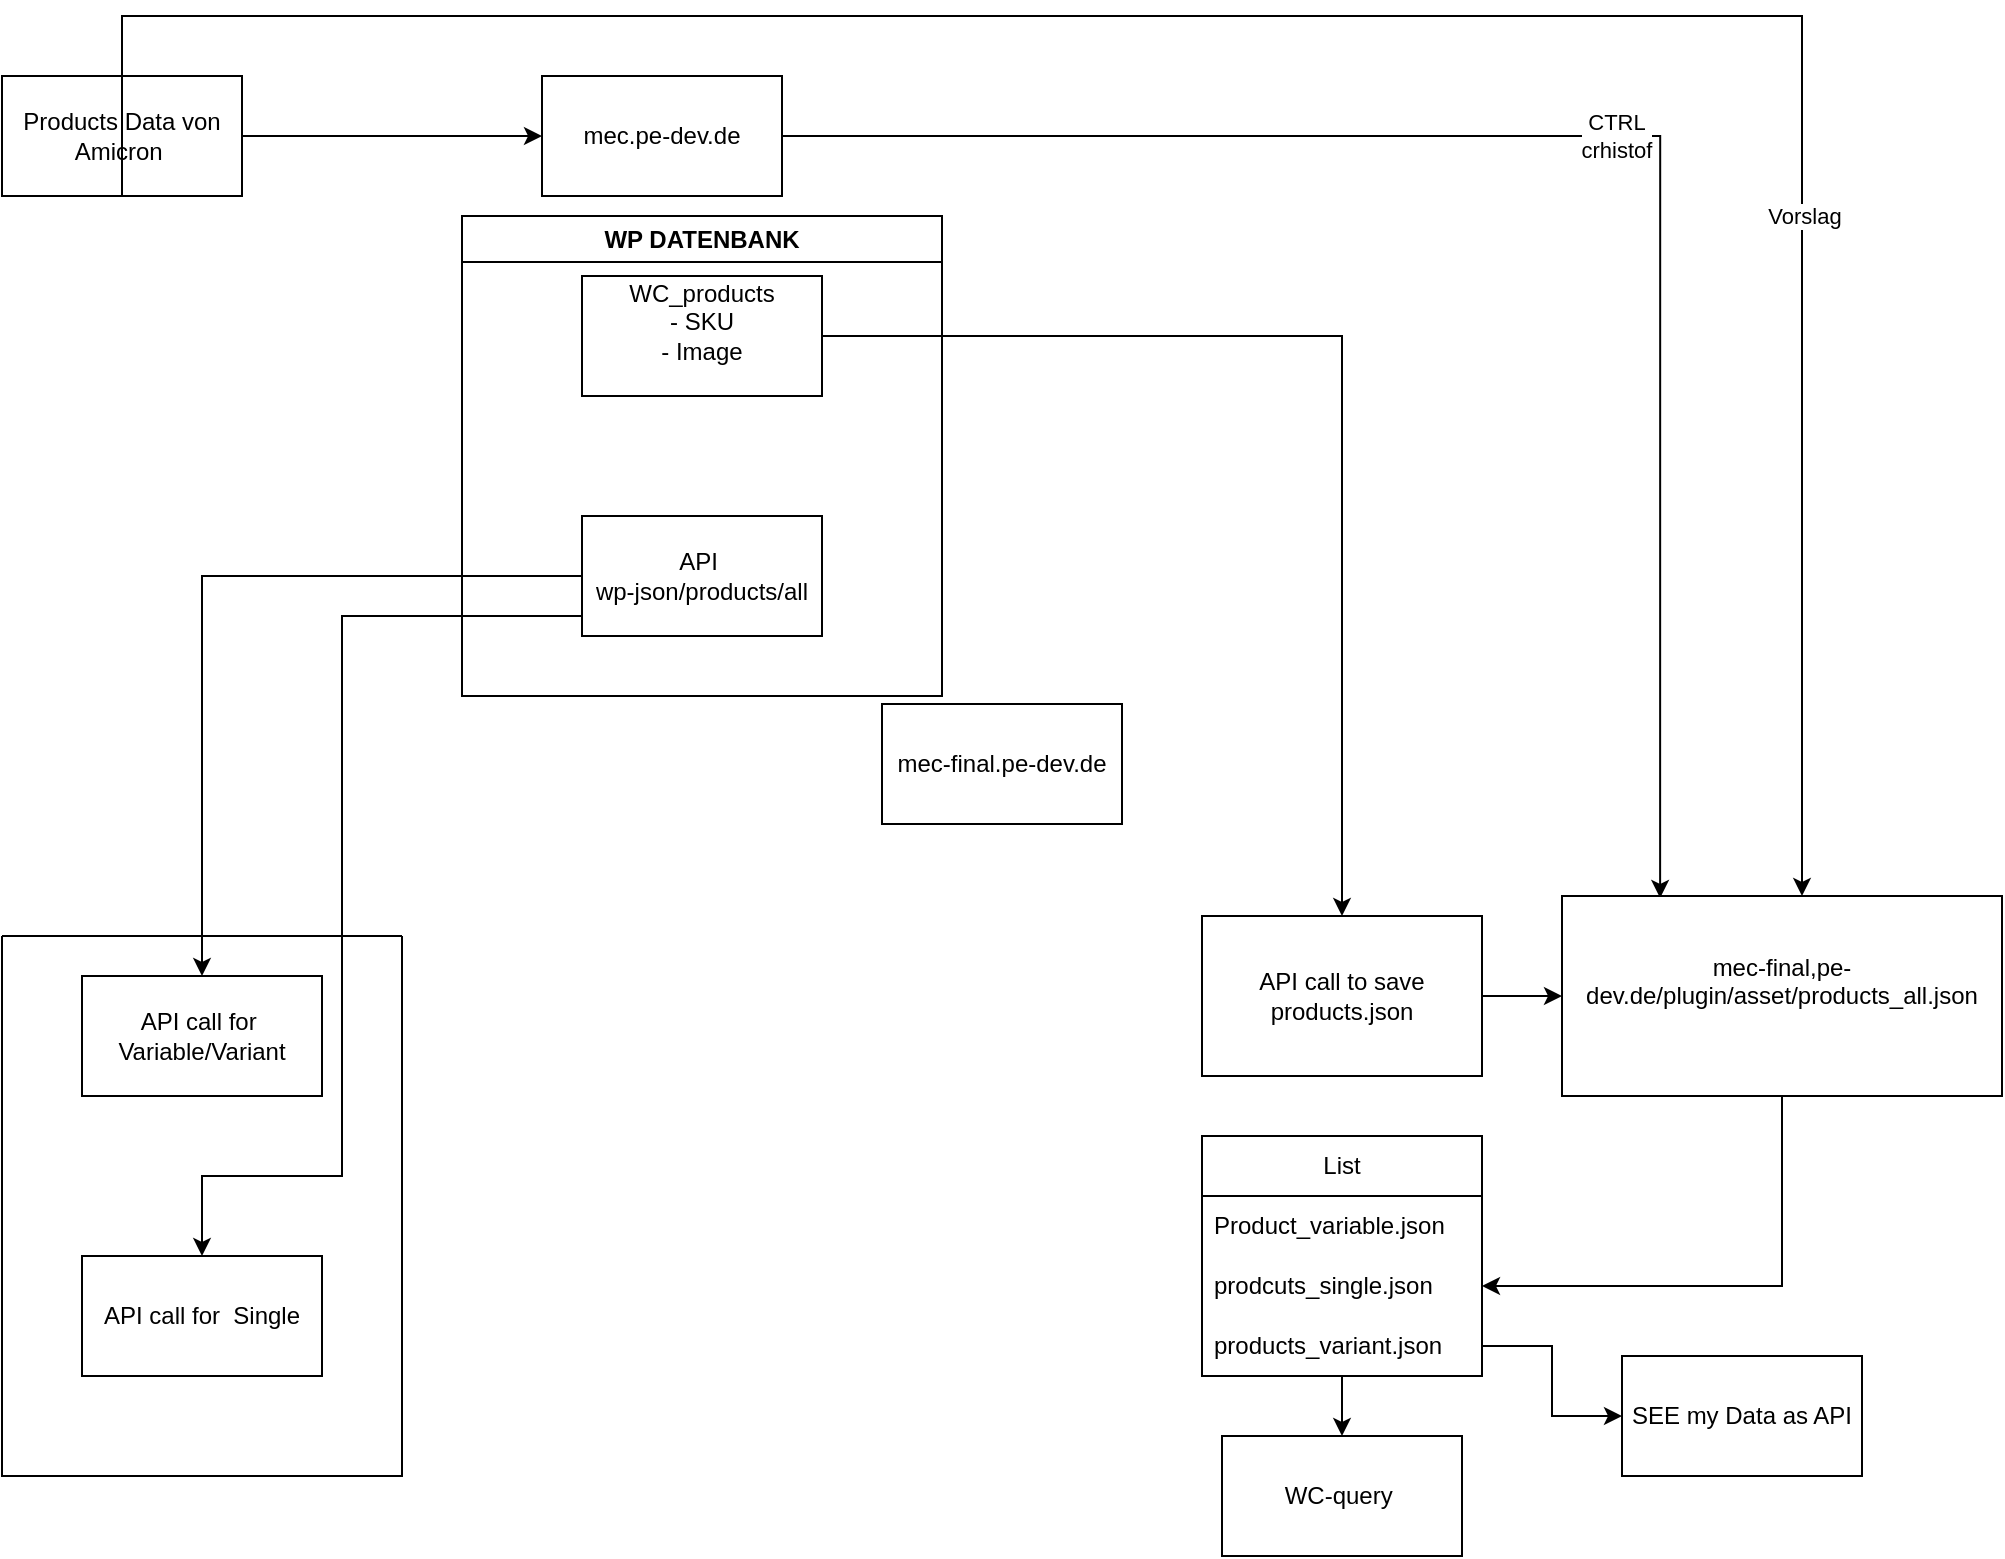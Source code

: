 <mxfile version="24.7.17">
  <diagram name="Page-1" id="XUJHiE1OmvoOKGWHWepb">
    <mxGraphModel dx="1368" dy="843" grid="1" gridSize="10" guides="1" tooltips="1" connect="1" arrows="1" fold="1" page="1" pageScale="1" pageWidth="1169" pageHeight="827" math="0" shadow="0">
      <root>
        <mxCell id="0" />
        <mxCell id="1" parent="0" />
        <mxCell id="EVMat0AIJDkXBvxvZe_V-1" value="Products Data von Amicron&amp;nbsp;" style="rounded=0;whiteSpace=wrap;html=1;" vertex="1" parent="1">
          <mxGeometry x="110" y="40" width="120" height="60" as="geometry" />
        </mxCell>
        <mxCell id="EVMat0AIJDkXBvxvZe_V-2" value="" style="endArrow=classic;html=1;rounded=0;exitX=1;exitY=0.5;exitDx=0;exitDy=0;" edge="1" parent="1" source="EVMat0AIJDkXBvxvZe_V-1" target="EVMat0AIJDkXBvxvZe_V-3">
          <mxGeometry width="50" height="50" relative="1" as="geometry">
            <mxPoint x="500" y="280" as="sourcePoint" />
            <mxPoint x="330" y="70" as="targetPoint" />
          </mxGeometry>
        </mxCell>
        <mxCell id="EVMat0AIJDkXBvxvZe_V-4" value="" style="edgeStyle=orthogonalEdgeStyle;rounded=0;orthogonalLoop=1;jettySize=auto;html=1;startArrow=classic;startFill=1;endArrow=none;endFill=0;exitX=0.5;exitY=0;exitDx=0;exitDy=0;entryX=0.5;entryY=1;entryDx=0;entryDy=0;" edge="1" parent="1" target="EVMat0AIJDkXBvxvZe_V-1">
          <mxGeometry relative="1" as="geometry">
            <mxPoint x="1010" y="450" as="sourcePoint" />
            <mxPoint x="120" y="70" as="targetPoint" />
            <Array as="points">
              <mxPoint x="1010" y="10" />
              <mxPoint x="170" y="10" />
            </Array>
          </mxGeometry>
        </mxCell>
        <mxCell id="EVMat0AIJDkXBvxvZe_V-6" value="Vorslag" style="edgeLabel;html=1;align=center;verticalAlign=middle;resizable=0;points=[];" vertex="1" connectable="0" parent="EVMat0AIJDkXBvxvZe_V-4">
          <mxGeometry x="0.053" y="5" relative="1" as="geometry">
            <mxPoint x="282" y="95" as="offset" />
          </mxGeometry>
        </mxCell>
        <mxCell id="EVMat0AIJDkXBvxvZe_V-52" style="edgeStyle=orthogonalEdgeStyle;rounded=0;orthogonalLoop=1;jettySize=auto;html=1;entryX=0.223;entryY=0.01;entryDx=0;entryDy=0;entryPerimeter=0;" edge="1" parent="1" source="EVMat0AIJDkXBvxvZe_V-3" target="EVMat0AIJDkXBvxvZe_V-28">
          <mxGeometry relative="1" as="geometry">
            <mxPoint x="670" y="700" as="targetPoint" />
          </mxGeometry>
        </mxCell>
        <mxCell id="EVMat0AIJDkXBvxvZe_V-53" value="CTRL&lt;br&gt;crhistof" style="edgeLabel;html=1;align=center;verticalAlign=middle;resizable=0;points=[];" vertex="1" connectable="0" parent="EVMat0AIJDkXBvxvZe_V-52">
          <mxGeometry x="0.017" relative="1" as="geometry">
            <mxPoint as="offset" />
          </mxGeometry>
        </mxCell>
        <mxCell id="EVMat0AIJDkXBvxvZe_V-3" value="mec.pe-dev.de" style="rounded=0;whiteSpace=wrap;html=1;" vertex="1" parent="1">
          <mxGeometry x="380" y="40" width="120" height="60" as="geometry" />
        </mxCell>
        <mxCell id="EVMat0AIJDkXBvxvZe_V-7" value="WP DATENBANK" style="swimlane;whiteSpace=wrap;html=1;" vertex="1" parent="1">
          <mxGeometry x="340" y="110" width="240" height="240" as="geometry" />
        </mxCell>
        <mxCell id="EVMat0AIJDkXBvxvZe_V-9" value="WC_products&lt;div&gt;- SKU&lt;br&gt;- Image&lt;br&gt;&lt;br&gt;&lt;/div&gt;" style="rounded=0;whiteSpace=wrap;html=1;" vertex="1" parent="EVMat0AIJDkXBvxvZe_V-7">
          <mxGeometry x="60" y="30" width="120" height="60" as="geometry" />
        </mxCell>
        <mxCell id="EVMat0AIJDkXBvxvZe_V-13" value="API&amp;nbsp;&lt;div&gt;wp-json/products/all&lt;/div&gt;" style="rounded=0;whiteSpace=wrap;html=1;" vertex="1" parent="EVMat0AIJDkXBvxvZe_V-7">
          <mxGeometry x="60" y="150" width="120" height="60" as="geometry" />
        </mxCell>
        <mxCell id="EVMat0AIJDkXBvxvZe_V-11" value="mec-final.pe-dev.de" style="rounded=0;whiteSpace=wrap;html=1;" vertex="1" parent="1">
          <mxGeometry x="550" y="354" width="120" height="60" as="geometry" />
        </mxCell>
        <mxCell id="EVMat0AIJDkXBvxvZe_V-37" style="edgeStyle=orthogonalEdgeStyle;rounded=0;orthogonalLoop=1;jettySize=auto;html=1;entryX=0.5;entryY=0;entryDx=0;entryDy=0;" edge="1" parent="1" source="EVMat0AIJDkXBvxvZe_V-13" target="EVMat0AIJDkXBvxvZe_V-15">
          <mxGeometry relative="1" as="geometry" />
        </mxCell>
        <mxCell id="EVMat0AIJDkXBvxvZe_V-14" value="" style="swimlane;startSize=0;" vertex="1" parent="1">
          <mxGeometry x="110" y="470" width="200" height="270" as="geometry" />
        </mxCell>
        <mxCell id="EVMat0AIJDkXBvxvZe_V-15" value="API call for&amp;nbsp; Variable/Variant" style="rounded=0;whiteSpace=wrap;html=1;" vertex="1" parent="EVMat0AIJDkXBvxvZe_V-14">
          <mxGeometry x="40" y="20" width="120" height="60" as="geometry" />
        </mxCell>
        <mxCell id="EVMat0AIJDkXBvxvZe_V-33" value="API call for&amp;nbsp; Single" style="rounded=0;whiteSpace=wrap;html=1;" vertex="1" parent="EVMat0AIJDkXBvxvZe_V-14">
          <mxGeometry x="40" y="160" width="120" height="60" as="geometry" />
        </mxCell>
        <mxCell id="EVMat0AIJDkXBvxvZe_V-22" value="API call to save products.json" style="rounded=0;whiteSpace=wrap;html=1;" vertex="1" parent="1">
          <mxGeometry x="710" y="460" width="140" height="80" as="geometry" />
        </mxCell>
        <mxCell id="EVMat0AIJDkXBvxvZe_V-44" style="edgeStyle=orthogonalEdgeStyle;rounded=0;orthogonalLoop=1;jettySize=auto;html=1;entryX=1;entryY=0.5;entryDx=0;entryDy=0;" edge="1" parent="1" source="EVMat0AIJDkXBvxvZe_V-28" target="EVMat0AIJDkXBvxvZe_V-42">
          <mxGeometry relative="1" as="geometry" />
        </mxCell>
        <mxCell id="EVMat0AIJDkXBvxvZe_V-28" value="mec-final,pe-dev.de/plugin/asset/products_all.json&lt;div&gt;&lt;br&gt;&lt;/div&gt;" style="rounded=0;whiteSpace=wrap;html=1;" vertex="1" parent="1">
          <mxGeometry x="890" y="450" width="220" height="100" as="geometry" />
        </mxCell>
        <mxCell id="EVMat0AIJDkXBvxvZe_V-29" value="" style="endArrow=classic;html=1;rounded=0;entryX=0;entryY=0.5;entryDx=0;entryDy=0;exitX=1;exitY=0.5;exitDx=0;exitDy=0;" edge="1" parent="1" source="EVMat0AIJDkXBvxvZe_V-22" target="EVMat0AIJDkXBvxvZe_V-28">
          <mxGeometry width="50" height="50" relative="1" as="geometry">
            <mxPoint x="670" y="430" as="sourcePoint" />
            <mxPoint x="720" y="380" as="targetPoint" />
          </mxGeometry>
        </mxCell>
        <mxCell id="EVMat0AIJDkXBvxvZe_V-38" style="edgeStyle=orthogonalEdgeStyle;rounded=0;orthogonalLoop=1;jettySize=auto;html=1;entryX=0.5;entryY=0;entryDx=0;entryDy=0;exitX=0;exitY=0.5;exitDx=0;exitDy=0;" edge="1" parent="1" source="EVMat0AIJDkXBvxvZe_V-13" target="EVMat0AIJDkXBvxvZe_V-33">
          <mxGeometry relative="1" as="geometry">
            <mxPoint x="380" y="370" as="sourcePoint" />
            <mxPoint x="230" y="913.5" as="targetPoint" />
            <Array as="points">
              <mxPoint x="400" y="310" />
              <mxPoint x="280" y="310" />
              <mxPoint x="280" y="590" />
              <mxPoint x="210" y="590" />
            </Array>
          </mxGeometry>
        </mxCell>
        <mxCell id="EVMat0AIJDkXBvxvZe_V-47" style="edgeStyle=orthogonalEdgeStyle;rounded=0;orthogonalLoop=1;jettySize=auto;html=1;" edge="1" parent="1" source="EVMat0AIJDkXBvxvZe_V-40" target="EVMat0AIJDkXBvxvZe_V-45">
          <mxGeometry relative="1" as="geometry" />
        </mxCell>
        <mxCell id="EVMat0AIJDkXBvxvZe_V-40" value="List" style="swimlane;fontStyle=0;childLayout=stackLayout;horizontal=1;startSize=30;horizontalStack=0;resizeParent=1;resizeParentMax=0;resizeLast=0;collapsible=1;marginBottom=0;whiteSpace=wrap;html=1;" vertex="1" parent="1">
          <mxGeometry x="710" y="570" width="140" height="120" as="geometry" />
        </mxCell>
        <mxCell id="EVMat0AIJDkXBvxvZe_V-41" value="Product_variable.json" style="text;strokeColor=none;fillColor=none;align=left;verticalAlign=middle;spacingLeft=4;spacingRight=4;overflow=hidden;points=[[0,0.5],[1,0.5]];portConstraint=eastwest;rotatable=0;whiteSpace=wrap;html=1;" vertex="1" parent="EVMat0AIJDkXBvxvZe_V-40">
          <mxGeometry y="30" width="140" height="30" as="geometry" />
        </mxCell>
        <mxCell id="EVMat0AIJDkXBvxvZe_V-42" value="prodcuts_single.json" style="text;strokeColor=none;fillColor=none;align=left;verticalAlign=middle;spacingLeft=4;spacingRight=4;overflow=hidden;points=[[0,0.5],[1,0.5]];portConstraint=eastwest;rotatable=0;whiteSpace=wrap;html=1;" vertex="1" parent="EVMat0AIJDkXBvxvZe_V-40">
          <mxGeometry y="60" width="140" height="30" as="geometry" />
        </mxCell>
        <mxCell id="EVMat0AIJDkXBvxvZe_V-43" value="products_variant.json" style="text;strokeColor=none;fillColor=none;align=left;verticalAlign=middle;spacingLeft=4;spacingRight=4;overflow=hidden;points=[[0,0.5],[1,0.5]];portConstraint=eastwest;rotatable=0;whiteSpace=wrap;html=1;" vertex="1" parent="EVMat0AIJDkXBvxvZe_V-40">
          <mxGeometry y="90" width="140" height="30" as="geometry" />
        </mxCell>
        <mxCell id="EVMat0AIJDkXBvxvZe_V-45" value="WC-query&amp;nbsp;" style="rounded=0;whiteSpace=wrap;html=1;" vertex="1" parent="1">
          <mxGeometry x="720" y="720" width="120" height="60" as="geometry" />
        </mxCell>
        <mxCell id="EVMat0AIJDkXBvxvZe_V-49" value="SEE my Data as API" style="rounded=0;whiteSpace=wrap;html=1;" vertex="1" parent="1">
          <mxGeometry x="920" y="680" width="120" height="60" as="geometry" />
        </mxCell>
        <mxCell id="EVMat0AIJDkXBvxvZe_V-50" style="edgeStyle=orthogonalEdgeStyle;rounded=0;orthogonalLoop=1;jettySize=auto;html=1;" edge="1" parent="1" source="EVMat0AIJDkXBvxvZe_V-43" target="EVMat0AIJDkXBvxvZe_V-49">
          <mxGeometry relative="1" as="geometry" />
        </mxCell>
        <mxCell id="EVMat0AIJDkXBvxvZe_V-54" value="" style="edgeStyle=orthogonalEdgeStyle;rounded=0;orthogonalLoop=1;jettySize=auto;html=1;" edge="1" parent="1" source="EVMat0AIJDkXBvxvZe_V-9" target="EVMat0AIJDkXBvxvZe_V-22">
          <mxGeometry relative="1" as="geometry">
            <Array as="points">
              <mxPoint x="780" y="170" />
            </Array>
          </mxGeometry>
        </mxCell>
      </root>
    </mxGraphModel>
  </diagram>
</mxfile>
